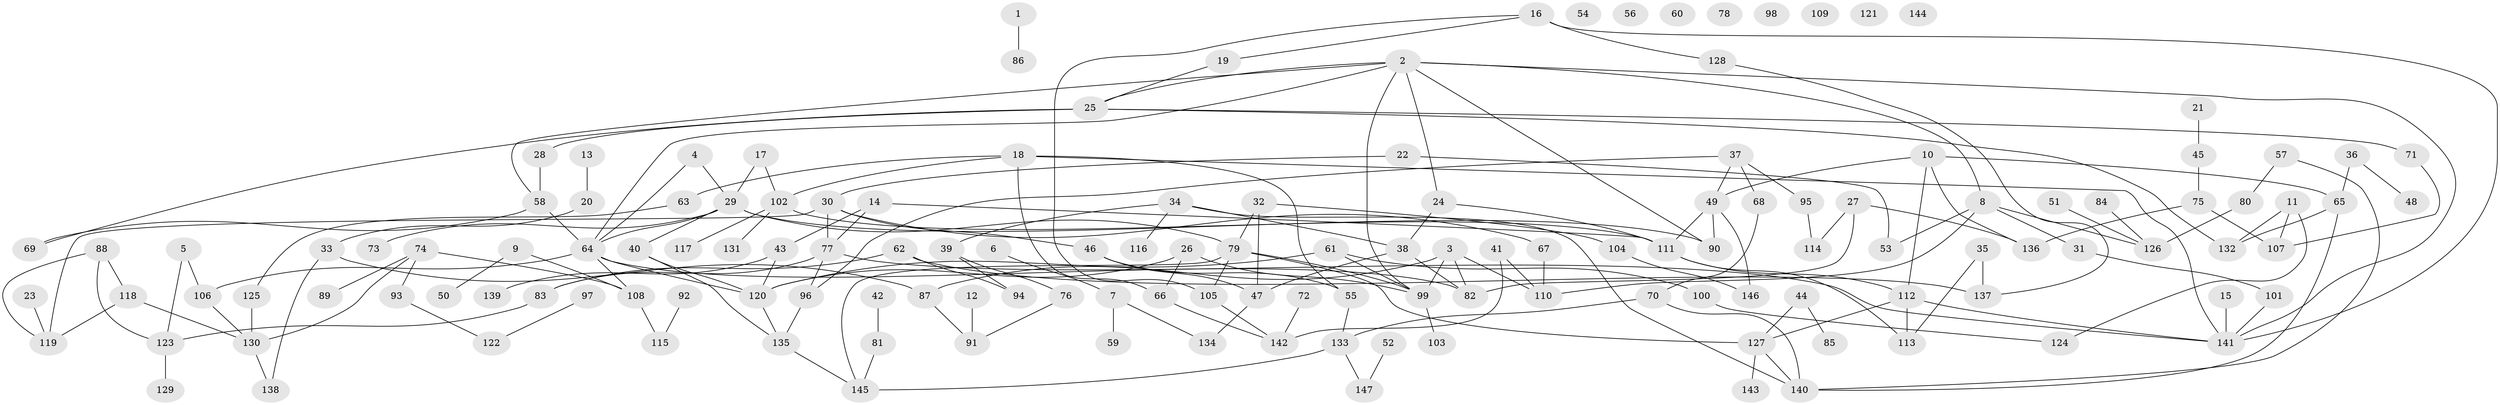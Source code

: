 // Generated by graph-tools (version 1.1) at 2025/40/03/09/25 04:40:03]
// undirected, 147 vertices, 197 edges
graph export_dot {
graph [start="1"]
  node [color=gray90,style=filled];
  1;
  2;
  3;
  4;
  5;
  6;
  7;
  8;
  9;
  10;
  11;
  12;
  13;
  14;
  15;
  16;
  17;
  18;
  19;
  20;
  21;
  22;
  23;
  24;
  25;
  26;
  27;
  28;
  29;
  30;
  31;
  32;
  33;
  34;
  35;
  36;
  37;
  38;
  39;
  40;
  41;
  42;
  43;
  44;
  45;
  46;
  47;
  48;
  49;
  50;
  51;
  52;
  53;
  54;
  55;
  56;
  57;
  58;
  59;
  60;
  61;
  62;
  63;
  64;
  65;
  66;
  67;
  68;
  69;
  70;
  71;
  72;
  73;
  74;
  75;
  76;
  77;
  78;
  79;
  80;
  81;
  82;
  83;
  84;
  85;
  86;
  87;
  88;
  89;
  90;
  91;
  92;
  93;
  94;
  95;
  96;
  97;
  98;
  99;
  100;
  101;
  102;
  103;
  104;
  105;
  106;
  107;
  108;
  109;
  110;
  111;
  112;
  113;
  114;
  115;
  116;
  117;
  118;
  119;
  120;
  121;
  122;
  123;
  124;
  125;
  126;
  127;
  128;
  129;
  130;
  131;
  132;
  133;
  134;
  135;
  136;
  137;
  138;
  139;
  140;
  141;
  142;
  143;
  144;
  145;
  146;
  147;
  1 -- 86;
  2 -- 8;
  2 -- 24;
  2 -- 25;
  2 -- 58;
  2 -- 64;
  2 -- 90;
  2 -- 99;
  2 -- 141;
  3 -- 82;
  3 -- 87;
  3 -- 99;
  3 -- 110;
  4 -- 29;
  4 -- 64;
  5 -- 106;
  5 -- 123;
  6 -- 7;
  7 -- 59;
  7 -- 134;
  8 -- 31;
  8 -- 53;
  8 -- 110;
  8 -- 126;
  9 -- 50;
  9 -- 108;
  10 -- 49;
  10 -- 65;
  10 -- 112;
  10 -- 136;
  11 -- 107;
  11 -- 124;
  11 -- 132;
  12 -- 91;
  13 -- 20;
  14 -- 43;
  14 -- 77;
  14 -- 111;
  15 -- 141;
  16 -- 19;
  16 -- 105;
  16 -- 128;
  16 -- 141;
  17 -- 29;
  17 -- 102;
  18 -- 55;
  18 -- 63;
  18 -- 66;
  18 -- 102;
  18 -- 141;
  19 -- 25;
  20 -- 33;
  21 -- 45;
  22 -- 30;
  22 -- 53;
  23 -- 119;
  24 -- 38;
  24 -- 111;
  25 -- 28;
  25 -- 69;
  25 -- 71;
  25 -- 132;
  26 -- 66;
  26 -- 99;
  26 -- 120;
  27 -- 82;
  27 -- 114;
  27 -- 136;
  28 -- 58;
  29 -- 40;
  29 -- 64;
  29 -- 73;
  29 -- 79;
  29 -- 90;
  30 -- 46;
  30 -- 67;
  30 -- 77;
  30 -- 119;
  31 -- 101;
  32 -- 47;
  32 -- 79;
  32 -- 104;
  33 -- 87;
  33 -- 138;
  34 -- 38;
  34 -- 39;
  34 -- 116;
  34 -- 140;
  35 -- 113;
  35 -- 137;
  36 -- 48;
  36 -- 65;
  37 -- 49;
  37 -- 68;
  37 -- 95;
  37 -- 96;
  38 -- 47;
  38 -- 82;
  39 -- 76;
  39 -- 94;
  40 -- 120;
  40 -- 135;
  41 -- 110;
  41 -- 142;
  42 -- 81;
  43 -- 120;
  43 -- 139;
  44 -- 85;
  44 -- 127;
  45 -- 75;
  46 -- 47;
  46 -- 55;
  47 -- 134;
  49 -- 90;
  49 -- 111;
  49 -- 146;
  51 -- 126;
  52 -- 147;
  55 -- 133;
  57 -- 80;
  57 -- 140;
  58 -- 64;
  58 -- 69;
  61 -- 99;
  61 -- 100;
  61 -- 120;
  62 -- 83;
  62 -- 94;
  62 -- 137;
  63 -- 125;
  64 -- 82;
  64 -- 106;
  64 -- 108;
  64 -- 120;
  65 -- 132;
  65 -- 140;
  66 -- 142;
  67 -- 110;
  68 -- 70;
  70 -- 133;
  70 -- 140;
  71 -- 107;
  72 -- 142;
  74 -- 89;
  74 -- 93;
  74 -- 108;
  74 -- 130;
  75 -- 107;
  75 -- 136;
  76 -- 91;
  77 -- 83;
  77 -- 96;
  77 -- 141;
  79 -- 99;
  79 -- 105;
  79 -- 127;
  79 -- 145;
  80 -- 126;
  81 -- 145;
  83 -- 123;
  84 -- 126;
  87 -- 91;
  88 -- 118;
  88 -- 119;
  88 -- 123;
  92 -- 115;
  93 -- 122;
  95 -- 114;
  96 -- 135;
  97 -- 122;
  99 -- 103;
  100 -- 124;
  101 -- 141;
  102 -- 111;
  102 -- 117;
  102 -- 131;
  104 -- 146;
  105 -- 142;
  106 -- 130;
  108 -- 115;
  111 -- 112;
  111 -- 113;
  112 -- 113;
  112 -- 127;
  112 -- 141;
  118 -- 119;
  118 -- 130;
  120 -- 135;
  123 -- 129;
  125 -- 130;
  127 -- 140;
  127 -- 143;
  128 -- 137;
  130 -- 138;
  133 -- 145;
  133 -- 147;
  135 -- 145;
}
